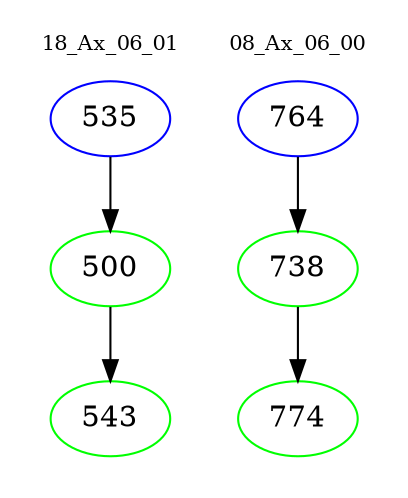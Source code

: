 digraph{
subgraph cluster_0 {
color = white
label = "18_Ax_06_01";
fontsize=10;
T0_535 [label="535", color="blue"]
T0_535 -> T0_500 [color="black"]
T0_500 [label="500", color="green"]
T0_500 -> T0_543 [color="black"]
T0_543 [label="543", color="green"]
}
subgraph cluster_1 {
color = white
label = "08_Ax_06_00";
fontsize=10;
T1_764 [label="764", color="blue"]
T1_764 -> T1_738 [color="black"]
T1_738 [label="738", color="green"]
T1_738 -> T1_774 [color="black"]
T1_774 [label="774", color="green"]
}
}
